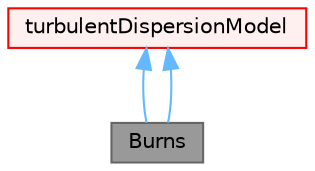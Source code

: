 digraph "Burns"
{
 // LATEX_PDF_SIZE
  bgcolor="transparent";
  edge [fontname=Helvetica,fontsize=10,labelfontname=Helvetica,labelfontsize=10];
  node [fontname=Helvetica,fontsize=10,shape=box,height=0.2,width=0.4];
  Node1 [id="Node000001",label="Burns",height=0.2,width=0.4,color="gray40", fillcolor="grey60", style="filled", fontcolor="black",tooltip="Turbulent dispersion model of Burns et al."];
  Node2 -> Node1 [id="edge1_Node000001_Node000002",dir="back",color="steelblue1",style="solid",tooltip=" "];
  Node2 [id="Node000002",label="turbulentDispersionModel",height=0.2,width=0.4,color="red", fillcolor="#FFF0F0", style="filled",URL="$classFoam_1_1turbulentDispersionModel.html",tooltip=" "];
  Node2 -> Node1 [id="edge2_Node000001_Node000002",dir="back",color="steelblue1",style="solid",tooltip=" "];
}
